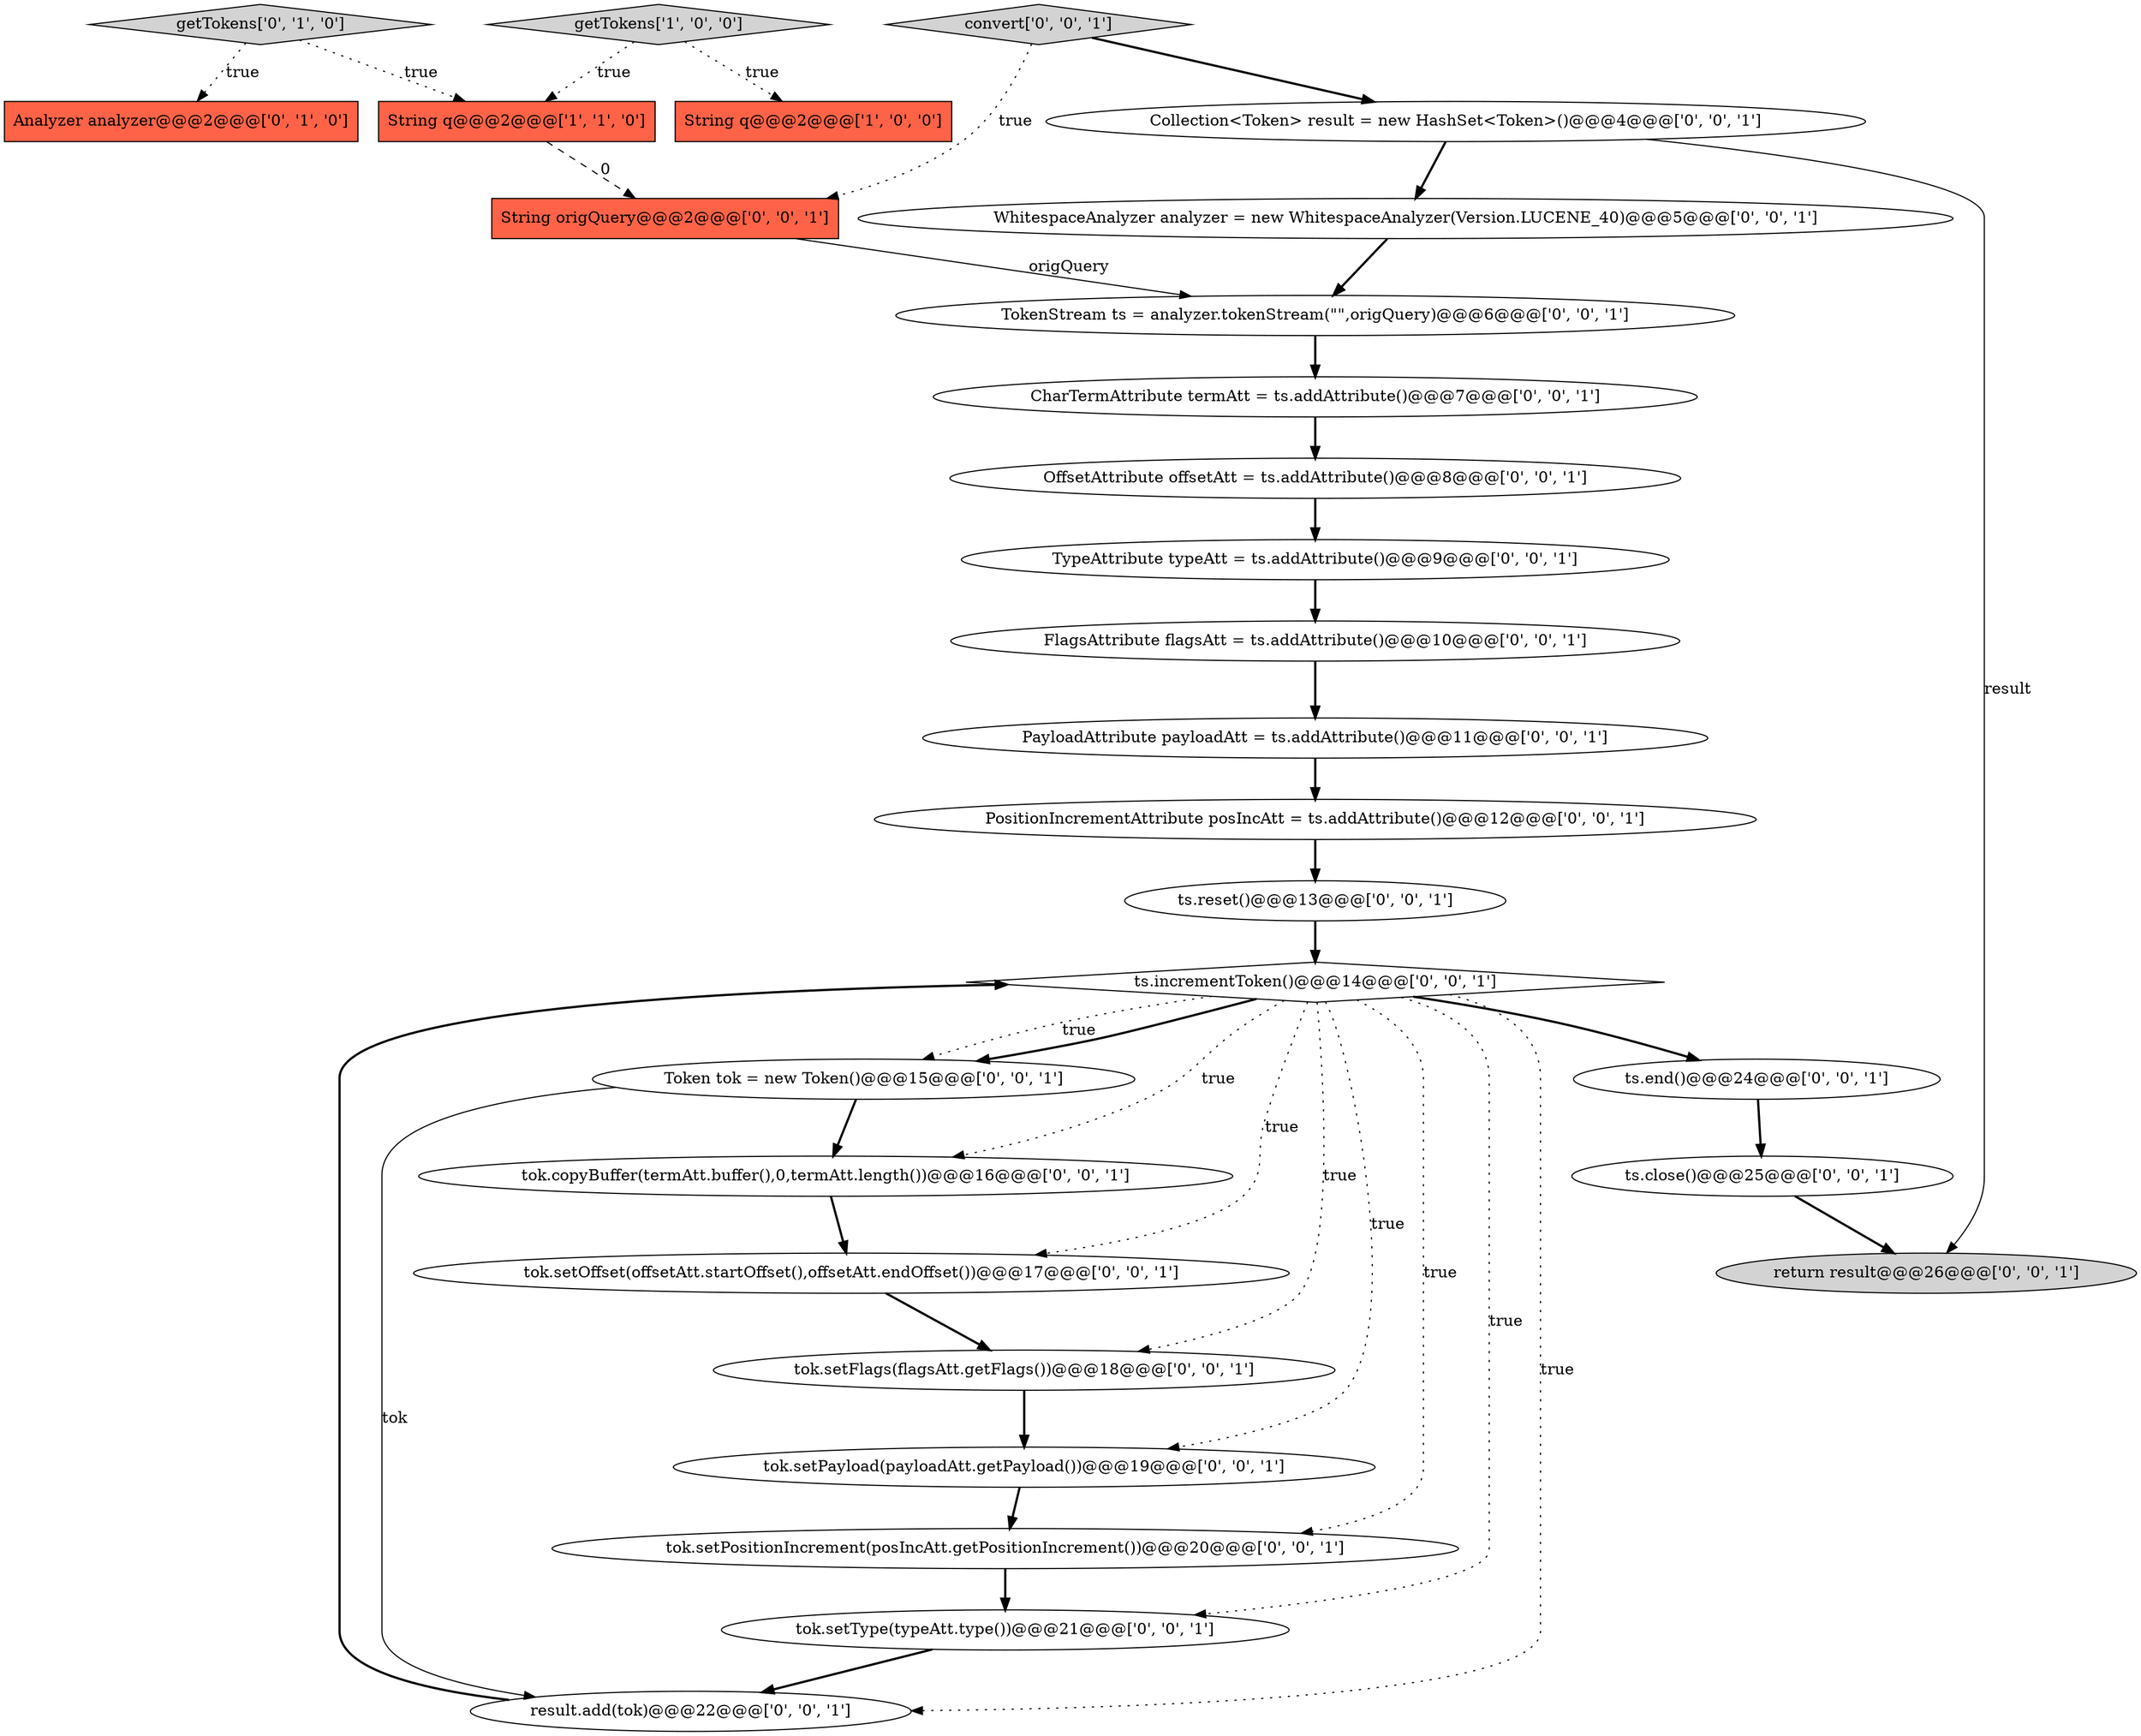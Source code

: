 digraph {
20 [style = filled, label = "TokenStream ts = analyzer.tokenStream(\"\",origQuery)@@@6@@@['0', '0', '1']", fillcolor = white, shape = ellipse image = "AAA0AAABBB3BBB"];
22 [style = filled, label = "ts.end()@@@24@@@['0', '0', '1']", fillcolor = white, shape = ellipse image = "AAA0AAABBB3BBB"];
18 [style = filled, label = "tok.setOffset(offsetAtt.startOffset(),offsetAtt.endOffset())@@@17@@@['0', '0', '1']", fillcolor = white, shape = ellipse image = "AAA0AAABBB3BBB"];
27 [style = filled, label = "TypeAttribute typeAtt = ts.addAttribute()@@@9@@@['0', '0', '1']", fillcolor = white, shape = ellipse image = "AAA0AAABBB3BBB"];
28 [style = filled, label = "PositionIncrementAttribute posIncAtt = ts.addAttribute()@@@12@@@['0', '0', '1']", fillcolor = white, shape = ellipse image = "AAA0AAABBB3BBB"];
6 [style = filled, label = "tok.setPayload(payloadAtt.getPayload())@@@19@@@['0', '0', '1']", fillcolor = white, shape = ellipse image = "AAA0AAABBB3BBB"];
26 [style = filled, label = "ts.reset()@@@13@@@['0', '0', '1']", fillcolor = white, shape = ellipse image = "AAA0AAABBB3BBB"];
11 [style = filled, label = "Collection<Token> result = new HashSet<Token>()@@@4@@@['0', '0', '1']", fillcolor = white, shape = ellipse image = "AAA0AAABBB3BBB"];
24 [style = filled, label = "result.add(tok)@@@22@@@['0', '0', '1']", fillcolor = white, shape = ellipse image = "AAA0AAABBB3BBB"];
4 [style = filled, label = "getTokens['0', '1', '0']", fillcolor = lightgray, shape = diamond image = "AAA0AAABBB2BBB"];
9 [style = filled, label = "tok.setPositionIncrement(posIncAtt.getPositionIncrement())@@@20@@@['0', '0', '1']", fillcolor = white, shape = ellipse image = "AAA0AAABBB3BBB"];
0 [style = filled, label = "getTokens['1', '0', '0']", fillcolor = lightgray, shape = diamond image = "AAA0AAABBB1BBB"];
7 [style = filled, label = "String origQuery@@@2@@@['0', '0', '1']", fillcolor = tomato, shape = box image = "AAA0AAABBB3BBB"];
17 [style = filled, label = "tok.copyBuffer(termAtt.buffer(),0,termAtt.length())@@@16@@@['0', '0', '1']", fillcolor = white, shape = ellipse image = "AAA0AAABBB3BBB"];
21 [style = filled, label = "Token tok = new Token()@@@15@@@['0', '0', '1']", fillcolor = white, shape = ellipse image = "AAA0AAABBB3BBB"];
15 [style = filled, label = "return result@@@26@@@['0', '0', '1']", fillcolor = lightgray, shape = ellipse image = "AAA0AAABBB3BBB"];
12 [style = filled, label = "tok.setType(typeAtt.type())@@@21@@@['0', '0', '1']", fillcolor = white, shape = ellipse image = "AAA0AAABBB3BBB"];
2 [style = filled, label = "String q@@@2@@@['1', '1', '0']", fillcolor = tomato, shape = box image = "AAA0AAABBB1BBB"];
10 [style = filled, label = "convert['0', '0', '1']", fillcolor = lightgray, shape = diamond image = "AAA0AAABBB3BBB"];
1 [style = filled, label = "String q@@@2@@@['1', '0', '0']", fillcolor = tomato, shape = box image = "AAA0AAABBB1BBB"];
25 [style = filled, label = "CharTermAttribute termAtt = ts.addAttribute()@@@7@@@['0', '0', '1']", fillcolor = white, shape = ellipse image = "AAA0AAABBB3BBB"];
19 [style = filled, label = "OffsetAttribute offsetAtt = ts.addAttribute()@@@8@@@['0', '0', '1']", fillcolor = white, shape = ellipse image = "AAA0AAABBB3BBB"];
23 [style = filled, label = "tok.setFlags(flagsAtt.getFlags())@@@18@@@['0', '0', '1']", fillcolor = white, shape = ellipse image = "AAA0AAABBB3BBB"];
3 [style = filled, label = "Analyzer analyzer@@@2@@@['0', '1', '0']", fillcolor = tomato, shape = box image = "AAA0AAABBB2BBB"];
8 [style = filled, label = "FlagsAttribute flagsAtt = ts.addAttribute()@@@10@@@['0', '0', '1']", fillcolor = white, shape = ellipse image = "AAA0AAABBB3BBB"];
13 [style = filled, label = "ts.incrementToken()@@@14@@@['0', '0', '1']", fillcolor = white, shape = diamond image = "AAA0AAABBB3BBB"];
14 [style = filled, label = "ts.close()@@@25@@@['0', '0', '1']", fillcolor = white, shape = ellipse image = "AAA0AAABBB3BBB"];
5 [style = filled, label = "WhitespaceAnalyzer analyzer = new WhitespaceAnalyzer(Version.LUCENE_40)@@@5@@@['0', '0', '1']", fillcolor = white, shape = ellipse image = "AAA0AAABBB3BBB"];
16 [style = filled, label = "PayloadAttribute payloadAtt = ts.addAttribute()@@@11@@@['0', '0', '1']", fillcolor = white, shape = ellipse image = "AAA0AAABBB3BBB"];
13->6 [style = dotted, label="true"];
13->24 [style = dotted, label="true"];
13->17 [style = dotted, label="true"];
8->16 [style = bold, label=""];
13->18 [style = dotted, label="true"];
18->23 [style = bold, label=""];
13->12 [style = dotted, label="true"];
5->20 [style = bold, label=""];
21->24 [style = solid, label="tok"];
7->20 [style = solid, label="origQuery"];
28->26 [style = bold, label=""];
12->24 [style = bold, label=""];
2->7 [style = dashed, label="0"];
20->25 [style = bold, label=""];
26->13 [style = bold, label=""];
13->23 [style = dotted, label="true"];
4->2 [style = dotted, label="true"];
11->5 [style = bold, label=""];
4->3 [style = dotted, label="true"];
11->15 [style = solid, label="result"];
16->28 [style = bold, label=""];
13->21 [style = dotted, label="true"];
19->27 [style = bold, label=""];
23->6 [style = bold, label=""];
25->19 [style = bold, label=""];
14->15 [style = bold, label=""];
13->22 [style = bold, label=""];
9->12 [style = bold, label=""];
0->2 [style = dotted, label="true"];
6->9 [style = bold, label=""];
22->14 [style = bold, label=""];
13->21 [style = bold, label=""];
21->17 [style = bold, label=""];
27->8 [style = bold, label=""];
10->7 [style = dotted, label="true"];
17->18 [style = bold, label=""];
0->1 [style = dotted, label="true"];
24->13 [style = bold, label=""];
10->11 [style = bold, label=""];
13->9 [style = dotted, label="true"];
}
